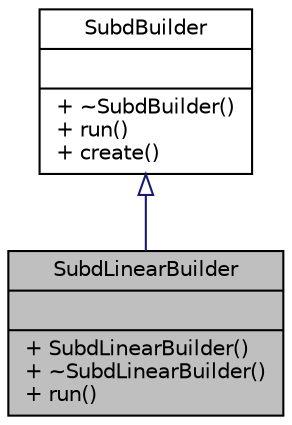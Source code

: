 digraph G
{
  edge [fontname="Helvetica",fontsize="10",labelfontname="Helvetica",labelfontsize="10"];
  node [fontname="Helvetica",fontsize="10",shape=record];
  Node1 [label="{SubdLinearBuilder\n||+ SubdLinearBuilder()\l+ ~SubdLinearBuilder()\l+ run()\l}",height=0.2,width=0.4,color="black", fillcolor="grey75", style="filled" fontcolor="black"];
  Node2 -> Node1 [dir=back,color="midnightblue",fontsize="10",style="solid",arrowtail="empty",fontname="Helvetica"];
  Node2 [label="{SubdBuilder\n||+ ~SubdBuilder()\l+ run()\l+ create()\l}",height=0.2,width=0.4,color="black", fillcolor="white", style="filled",URL="$d6/d4d/classSubdBuilder.html"];
}
